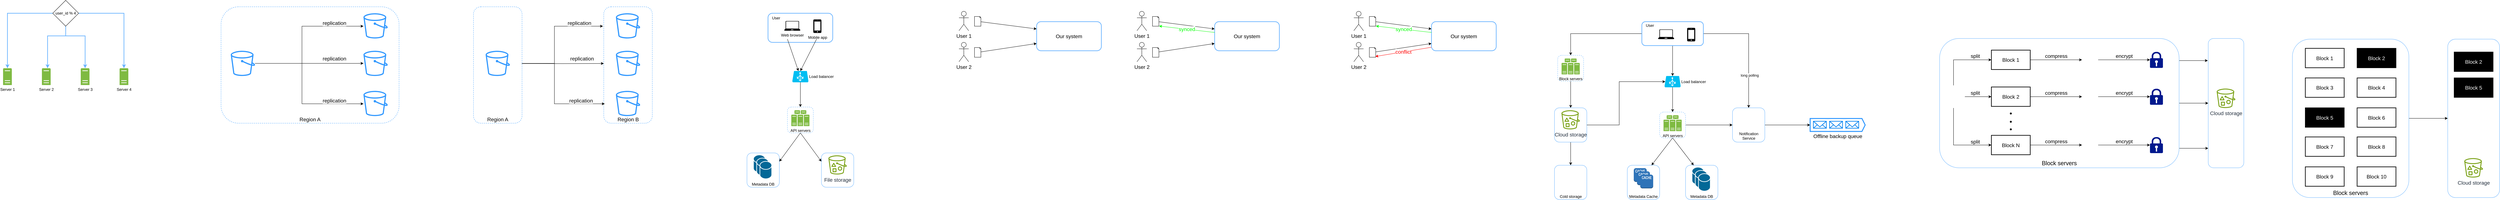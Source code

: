 <mxfile version="26.0.1">
  <diagram name="Page-1" id="DRFL2DdX7cvpsLH4rrUR">
    <mxGraphModel dx="1434" dy="802" grid="1" gridSize="10" guides="1" tooltips="1" connect="1" arrows="1" fold="1" page="1" pageScale="1" pageWidth="827" pageHeight="1169" math="0" shadow="0">
      <root>
        <mxCell id="0" />
        <mxCell id="1" parent="0" />
        <mxCell id="eZGhx1eUw6E4lvbcSfal-1" style="edgeStyle=orthogonalEdgeStyle;rounded=0;orthogonalLoop=1;jettySize=auto;html=1;" edge="1" parent="1" source="eZGhx1eUw6E4lvbcSfal-4" target="eZGhx1eUw6E4lvbcSfal-129">
          <mxGeometry relative="1" as="geometry" />
        </mxCell>
        <mxCell id="eZGhx1eUw6E4lvbcSfal-2" style="edgeStyle=orthogonalEdgeStyle;rounded=0;orthogonalLoop=1;jettySize=auto;html=1;exitX=1;exitY=0.171;exitDx=0;exitDy=0;entryX=-0.012;entryY=0.171;entryDx=0;entryDy=0;exitPerimeter=0;entryPerimeter=0;" edge="1" parent="1" source="eZGhx1eUw6E4lvbcSfal-4" target="eZGhx1eUw6E4lvbcSfal-129">
          <mxGeometry relative="1" as="geometry" />
        </mxCell>
        <mxCell id="eZGhx1eUw6E4lvbcSfal-3" style="edgeStyle=orthogonalEdgeStyle;rounded=0;orthogonalLoop=1;jettySize=auto;html=1;exitX=1.001;exitY=0.849;exitDx=0;exitDy=0;entryX=0;entryY=0.849;entryDx=0;entryDy=0;exitPerimeter=0;entryPerimeter=0;" edge="1" parent="1" source="eZGhx1eUw6E4lvbcSfal-4" target="eZGhx1eUw6E4lvbcSfal-129">
          <mxGeometry relative="1" as="geometry" />
        </mxCell>
        <mxCell id="eZGhx1eUw6E4lvbcSfal-4" value="Block servers" style="rounded=1;whiteSpace=wrap;html=1;strokeColor=#66B2FF;verticalAlign=bottom;fontSize=18;" vertex="1" parent="1">
          <mxGeometry x="6270" y="178" width="740" height="400" as="geometry" />
        </mxCell>
        <mxCell id="eZGhx1eUw6E4lvbcSfal-5" value="" style="rounded=1;whiteSpace=wrap;html=1;verticalAlign=bottom;strokeColor=#66B2FF;" vertex="1" parent="1">
          <mxGeometry x="5080" y="570" width="100" height="106" as="geometry" />
        </mxCell>
        <mxCell id="eZGhx1eUw6E4lvbcSfal-6" value="" style="rounded=1;whiteSpace=wrap;html=1;verticalAlign=bottom;strokeColor=#66B2FF;" vertex="1" parent="1">
          <mxGeometry x="2815" y="532" width="100" height="106" as="geometry" />
        </mxCell>
        <mxCell id="eZGhx1eUw6E4lvbcSfal-7" value="Metadata DB" style="rounded=1;whiteSpace=wrap;html=1;verticalAlign=bottom;strokeColor=#66B2FF;" vertex="1" parent="1">
          <mxGeometry x="2585" y="532" width="100" height="106" as="geometry" />
        </mxCell>
        <mxCell id="eZGhx1eUw6E4lvbcSfal-8" style="rounded=0;orthogonalLoop=1;jettySize=auto;html=1;exitX=0.5;exitY=1;exitDx=0;exitDy=0;entryX=1;entryY=0.25;entryDx=0;entryDy=0;" edge="1" parent="1" source="eZGhx1eUw6E4lvbcSfal-10" target="eZGhx1eUw6E4lvbcSfal-7">
          <mxGeometry relative="1" as="geometry">
            <mxPoint x="2755" y="470" as="sourcePoint" />
          </mxGeometry>
        </mxCell>
        <mxCell id="eZGhx1eUw6E4lvbcSfal-9" style="edgeStyle=none;shape=connector;rounded=0;orthogonalLoop=1;jettySize=auto;html=1;entryX=0;entryY=0.25;entryDx=0;entryDy=0;strokeColor=default;align=center;verticalAlign=middle;fontFamily=Helvetica;fontSize=11;fontColor=default;labelBackgroundColor=default;endArrow=classic;exitX=0.5;exitY=1;exitDx=0;exitDy=0;" edge="1" parent="1" source="eZGhx1eUw6E4lvbcSfal-10" target="eZGhx1eUw6E4lvbcSfal-6">
          <mxGeometry relative="1" as="geometry">
            <mxPoint x="2755" y="470" as="sourcePoint" />
          </mxGeometry>
        </mxCell>
        <mxCell id="eZGhx1eUw6E4lvbcSfal-10" value="" style="rounded=1;whiteSpace=wrap;html=1;dashed=1;strokeColor=#66B2FF;" vertex="1" parent="1">
          <mxGeometry x="2710" y="390" width="80" height="80" as="geometry" />
        </mxCell>
        <mxCell id="eZGhx1eUw6E4lvbcSfal-11" value="User" style="rounded=1;whiteSpace=wrap;html=1;strokeColor=#66B2FF;strokeWidth=2;labelPosition=center;verticalLabelPosition=middle;align=center;verticalAlign=middle;spacingBottom=60;spacingRight=150;" vertex="1" parent="1">
          <mxGeometry x="2650" y="100" width="200" height="90" as="geometry" />
        </mxCell>
        <mxCell id="eZGhx1eUw6E4lvbcSfal-12" value="" style="rounded=0;orthogonalLoop=1;jettySize=auto;html=1;exitX=0.3;exitY=0.889;exitDx=0;exitDy=0;exitPerimeter=0;" edge="1" parent="1" source="eZGhx1eUw6E4lvbcSfal-11" target="eZGhx1eUw6E4lvbcSfal-42">
          <mxGeometry relative="1" as="geometry">
            <mxPoint x="2700" y="60" as="sourcePoint" />
          </mxGeometry>
        </mxCell>
        <mxCell id="eZGhx1eUw6E4lvbcSfal-13" value="Region B" style="rounded=1;whiteSpace=wrap;html=1;dashed=1;fillColor=default;strokeColor=#3399FF;verticalAlign=bottom;fontSize=16;fontStyle=0" vertex="1" parent="1">
          <mxGeometry x="2142.5" y="80" width="150" height="360" as="geometry" />
        </mxCell>
        <mxCell id="eZGhx1eUw6E4lvbcSfal-14" value="Server 1" style="sketch=0;pointerEvents=1;shadow=0;dashed=0;html=1;strokeColor=none;labelPosition=center;verticalLabelPosition=bottom;verticalAlign=top;outlineConnect=0;align=center;shape=mxgraph.office.servers.server_generic;fillColor=#7FBA42;" vertex="1" parent="1">
          <mxGeometry x="286.5" y="270" width="27" height="52" as="geometry" />
        </mxCell>
        <mxCell id="eZGhx1eUw6E4lvbcSfal-15" style="edgeStyle=orthogonalEdgeStyle;rounded=0;orthogonalLoop=1;jettySize=auto;html=1;strokeColor=#66B2FF;strokeWidth=2;" edge="1" parent="1" source="eZGhx1eUw6E4lvbcSfal-19" target="eZGhx1eUw6E4lvbcSfal-14">
          <mxGeometry relative="1" as="geometry" />
        </mxCell>
        <mxCell id="eZGhx1eUw6E4lvbcSfal-16" style="edgeStyle=orthogonalEdgeStyle;rounded=0;orthogonalLoop=1;jettySize=auto;html=1;strokeColor=#66B2FF;strokeWidth=2;" edge="1" parent="1" source="eZGhx1eUw6E4lvbcSfal-19" target="eZGhx1eUw6E4lvbcSfal-20">
          <mxGeometry relative="1" as="geometry">
            <Array as="points">
              <mxPoint x="480" y="170" />
              <mxPoint x="424" y="170" />
            </Array>
          </mxGeometry>
        </mxCell>
        <mxCell id="eZGhx1eUw6E4lvbcSfal-17" style="edgeStyle=orthogonalEdgeStyle;rounded=0;orthogonalLoop=1;jettySize=auto;html=1;exitX=0.5;exitY=1;exitDx=0;exitDy=0;strokeColor=#66B2FF;strokeWidth=2;" edge="1" parent="1" source="eZGhx1eUw6E4lvbcSfal-19" target="eZGhx1eUw6E4lvbcSfal-21">
          <mxGeometry relative="1" as="geometry">
            <Array as="points">
              <mxPoint x="480" y="170" />
              <mxPoint x="540" y="170" />
            </Array>
          </mxGeometry>
        </mxCell>
        <mxCell id="eZGhx1eUw6E4lvbcSfal-18" style="edgeStyle=orthogonalEdgeStyle;rounded=0;orthogonalLoop=1;jettySize=auto;html=1;strokeColor=#66B2FF;strokeWidth=2;" edge="1" parent="1" source="eZGhx1eUw6E4lvbcSfal-19" target="eZGhx1eUw6E4lvbcSfal-22">
          <mxGeometry relative="1" as="geometry" />
        </mxCell>
        <mxCell id="eZGhx1eUw6E4lvbcSfal-19" value="user_id % 4" style="rhombus;whiteSpace=wrap;html=1;" vertex="1" parent="1">
          <mxGeometry x="440" y="60" width="80" height="80" as="geometry" />
        </mxCell>
        <mxCell id="eZGhx1eUw6E4lvbcSfal-20" value="Server 2" style="sketch=0;pointerEvents=1;shadow=0;dashed=0;html=1;strokeColor=none;labelPosition=center;verticalLabelPosition=bottom;verticalAlign=top;outlineConnect=0;align=center;shape=mxgraph.office.servers.server_generic;fillColor=#7FBA42;" vertex="1" parent="1">
          <mxGeometry x="406.5" y="270" width="27" height="52" as="geometry" />
        </mxCell>
        <mxCell id="eZGhx1eUw6E4lvbcSfal-21" value="Server 3" style="sketch=0;pointerEvents=1;shadow=0;dashed=0;html=1;strokeColor=none;labelPosition=center;verticalLabelPosition=bottom;verticalAlign=top;outlineConnect=0;align=center;shape=mxgraph.office.servers.server_generic;fillColor=#7FBA42;" vertex="1" parent="1">
          <mxGeometry x="526.5" y="270" width="27" height="52" as="geometry" />
        </mxCell>
        <mxCell id="eZGhx1eUw6E4lvbcSfal-22" value="Server 4" style="sketch=0;pointerEvents=1;shadow=0;dashed=0;html=1;strokeColor=none;labelPosition=center;verticalLabelPosition=bottom;verticalAlign=top;outlineConnect=0;align=center;shape=mxgraph.office.servers.server_generic;fillColor=#7FBA42;" vertex="1" parent="1">
          <mxGeometry x="646.5" y="270" width="27" height="52" as="geometry" />
        </mxCell>
        <mxCell id="eZGhx1eUw6E4lvbcSfal-23" value="Region A" style="rounded=1;whiteSpace=wrap;html=1;dashed=1;fillColor=default;strokeColor=#3399FF;verticalAlign=bottom;fontSize=16;fontStyle=0" vertex="1" parent="1">
          <mxGeometry x="960" y="80" width="550" height="360" as="geometry" />
        </mxCell>
        <mxCell id="eZGhx1eUw6E4lvbcSfal-24" value="replication" style="edgeStyle=orthogonalEdgeStyle;rounded=0;orthogonalLoop=1;jettySize=auto;html=1;fontSize=16;verticalAlign=middle;" edge="1" parent="1" source="eZGhx1eUw6E4lvbcSfal-27" target="eZGhx1eUw6E4lvbcSfal-28">
          <mxGeometry x="0.463" y="15" relative="1" as="geometry">
            <mxPoint as="offset" />
          </mxGeometry>
        </mxCell>
        <mxCell id="eZGhx1eUw6E4lvbcSfal-25" value="replication" style="edgeStyle=orthogonalEdgeStyle;rounded=0;orthogonalLoop=1;jettySize=auto;html=1;verticalAlign=middle;fontSize=16;" edge="1" parent="1" source="eZGhx1eUw6E4lvbcSfal-27" target="eZGhx1eUw6E4lvbcSfal-29">
          <mxGeometry x="0.6" y="10" relative="1" as="geometry">
            <Array as="points">
              <mxPoint x="1210" y="255" />
              <mxPoint x="1210" y="140" />
            </Array>
            <mxPoint as="offset" />
          </mxGeometry>
        </mxCell>
        <mxCell id="eZGhx1eUw6E4lvbcSfal-26" value="replication" style="edgeStyle=orthogonalEdgeStyle;rounded=0;orthogonalLoop=1;jettySize=auto;html=1;verticalAlign=middle;fontSize=16;" edge="1" parent="1" source="eZGhx1eUw6E4lvbcSfal-27" target="eZGhx1eUw6E4lvbcSfal-30">
          <mxGeometry x="0.609" y="10" relative="1" as="geometry">
            <Array as="points">
              <mxPoint x="1210" y="255" />
              <mxPoint x="1210" y="380" />
            </Array>
            <mxPoint as="offset" />
          </mxGeometry>
        </mxCell>
        <mxCell id="eZGhx1eUw6E4lvbcSfal-27" value="" style="sketch=0;outlineConnect=0;fontColor=#232F3E;gradientColor=none;fillColor=#3399FF;strokeColor=none;dashed=0;verticalLabelPosition=bottom;verticalAlign=top;align=center;html=1;fontSize=12;fontStyle=0;aspect=fixed;pointerEvents=1;shape=mxgraph.aws4.bucket;" vertex="1" parent="1">
          <mxGeometry x="990" y="216" width="75" height="78" as="geometry" />
        </mxCell>
        <mxCell id="eZGhx1eUw6E4lvbcSfal-28" value="" style="sketch=0;outlineConnect=0;fontColor=#232F3E;gradientColor=none;fillColor=#3399FF;strokeColor=none;dashed=0;verticalLabelPosition=bottom;verticalAlign=top;align=center;html=1;fontSize=12;fontStyle=0;aspect=fixed;pointerEvents=1;shape=mxgraph.aws4.bucket;" vertex="1" parent="1">
          <mxGeometry x="1400" y="216" width="75" height="78" as="geometry" />
        </mxCell>
        <mxCell id="eZGhx1eUw6E4lvbcSfal-29" value="" style="sketch=0;outlineConnect=0;fontColor=#232F3E;gradientColor=none;fillColor=#3399FF;strokeColor=none;dashed=0;verticalLabelPosition=bottom;verticalAlign=top;align=center;html=1;fontSize=12;fontStyle=0;aspect=fixed;pointerEvents=1;shape=mxgraph.aws4.bucket;" vertex="1" parent="1">
          <mxGeometry x="1400" y="100" width="75" height="78" as="geometry" />
        </mxCell>
        <mxCell id="eZGhx1eUw6E4lvbcSfal-30" value="" style="sketch=0;outlineConnect=0;fontColor=#232F3E;gradientColor=none;fillColor=#3399FF;strokeColor=none;dashed=0;verticalLabelPosition=bottom;verticalAlign=top;align=center;html=1;fontSize=12;fontStyle=0;aspect=fixed;pointerEvents=1;shape=mxgraph.aws4.bucket;" vertex="1" parent="1">
          <mxGeometry x="1400" y="340" width="75" height="78" as="geometry" />
        </mxCell>
        <mxCell id="eZGhx1eUw6E4lvbcSfal-31" value="Region A" style="rounded=1;whiteSpace=wrap;html=1;dashed=1;fillColor=default;strokeColor=#3399FF;verticalAlign=bottom;fontSize=16;fontStyle=0" vertex="1" parent="1">
          <mxGeometry x="1740" y="80" width="150" height="360" as="geometry" />
        </mxCell>
        <mxCell id="eZGhx1eUw6E4lvbcSfal-32" value="replication" style="edgeStyle=orthogonalEdgeStyle;rounded=0;orthogonalLoop=1;jettySize=auto;html=1;fontSize=16;verticalAlign=middle;exitX=0.993;exitY=0.488;exitDx=0;exitDy=0;exitPerimeter=0;entryX=0.001;entryY=0.487;entryDx=0;entryDy=0;entryPerimeter=0;" edge="1" parent="1" source="eZGhx1eUw6E4lvbcSfal-31" target="eZGhx1eUw6E4lvbcSfal-13">
          <mxGeometry x="0.463" y="15" relative="1" as="geometry">
            <mxPoint as="offset" />
          </mxGeometry>
        </mxCell>
        <mxCell id="eZGhx1eUw6E4lvbcSfal-33" value="replication" style="edgeStyle=orthogonalEdgeStyle;rounded=0;orthogonalLoop=1;jettySize=auto;html=1;verticalAlign=middle;fontSize=16;" edge="1" parent="1" source="eZGhx1eUw6E4lvbcSfal-31">
          <mxGeometry x="0.6" y="10" relative="1" as="geometry">
            <Array as="points">
              <mxPoint x="1990" y="255" />
              <mxPoint x="1990" y="140" />
            </Array>
            <mxPoint as="offset" />
            <mxPoint x="2140" y="140" as="targetPoint" />
          </mxGeometry>
        </mxCell>
        <mxCell id="eZGhx1eUw6E4lvbcSfal-34" value="replication" style="edgeStyle=orthogonalEdgeStyle;rounded=0;orthogonalLoop=1;jettySize=auto;html=1;verticalAlign=middle;fontSize=16;entryX=0.02;entryY=0.836;entryDx=0;entryDy=0;entryPerimeter=0;" edge="1" parent="1" target="eZGhx1eUw6E4lvbcSfal-13">
          <mxGeometry x="0.609" y="10" relative="1" as="geometry">
            <Array as="points">
              <mxPoint x="1990" y="255" />
              <mxPoint x="1990" y="380" />
              <mxPoint x="2145" y="380" />
            </Array>
            <mxPoint as="offset" />
            <mxPoint x="1890" y="255" as="sourcePoint" />
            <mxPoint x="2140" y="380" as="targetPoint" />
          </mxGeometry>
        </mxCell>
        <mxCell id="eZGhx1eUw6E4lvbcSfal-35" value="" style="sketch=0;outlineConnect=0;fontColor=#232F3E;gradientColor=none;fillColor=#3399FF;strokeColor=none;dashed=0;verticalLabelPosition=bottom;verticalAlign=top;align=center;html=1;fontSize=12;fontStyle=0;aspect=fixed;pointerEvents=1;shape=mxgraph.aws4.bucket;" vertex="1" parent="1">
          <mxGeometry x="1777.5" y="216" width="75" height="78" as="geometry" />
        </mxCell>
        <mxCell id="eZGhx1eUw6E4lvbcSfal-36" value="" style="sketch=0;outlineConnect=0;fontColor=#232F3E;gradientColor=none;fillColor=#3399FF;strokeColor=none;dashed=0;verticalLabelPosition=bottom;verticalAlign=top;align=center;html=1;fontSize=12;fontStyle=0;aspect=fixed;pointerEvents=1;shape=mxgraph.aws4.bucket;" vertex="1" parent="1">
          <mxGeometry x="2180" y="216" width="75" height="78" as="geometry" />
        </mxCell>
        <mxCell id="eZGhx1eUw6E4lvbcSfal-37" value="" style="sketch=0;outlineConnect=0;fontColor=#232F3E;gradientColor=none;fillColor=#3399FF;strokeColor=none;dashed=0;verticalLabelPosition=bottom;verticalAlign=top;align=center;html=1;fontSize=12;fontStyle=0;aspect=fixed;pointerEvents=1;shape=mxgraph.aws4.bucket;" vertex="1" parent="1">
          <mxGeometry x="2180" y="100" width="75" height="78" as="geometry" />
        </mxCell>
        <mxCell id="eZGhx1eUw6E4lvbcSfal-38" value="" style="sketch=0;outlineConnect=0;fontColor=#232F3E;gradientColor=none;fillColor=#3399FF;strokeColor=none;dashed=0;verticalLabelPosition=bottom;verticalAlign=top;align=center;html=1;fontSize=12;fontStyle=0;aspect=fixed;pointerEvents=1;shape=mxgraph.aws4.bucket;" vertex="1" parent="1">
          <mxGeometry x="2180" y="340" width="75" height="78" as="geometry" />
        </mxCell>
        <mxCell id="eZGhx1eUw6E4lvbcSfal-39" value="Web browser" style="sketch=0;aspect=fixed;pointerEvents=1;shadow=0;dashed=0;html=1;strokeColor=none;labelPosition=center;verticalLabelPosition=bottom;verticalAlign=top;align=center;fillColor=#000000;shape=mxgraph.azure.laptop" vertex="1" parent="1">
          <mxGeometry x="2700" y="124" width="50" height="30" as="geometry" />
        </mxCell>
        <mxCell id="eZGhx1eUw6E4lvbcSfal-40" value="Mobile app" style="sketch=0;pointerEvents=1;shadow=0;dashed=0;html=1;strokeColor=none;fillColor=#000000;labelPosition=center;verticalLabelPosition=bottom;verticalAlign=top;outlineConnect=0;align=center;shape=mxgraph.office.devices.cell_phone_iphone_standalone;" vertex="1" parent="1">
          <mxGeometry x="2790" y="119" width="25" height="42" as="geometry" />
        </mxCell>
        <mxCell id="eZGhx1eUw6E4lvbcSfal-41" value="" style="edgeStyle=orthogonalEdgeStyle;rounded=0;orthogonalLoop=1;jettySize=auto;html=1;" edge="1" parent="1" source="eZGhx1eUw6E4lvbcSfal-42">
          <mxGeometry relative="1" as="geometry">
            <mxPoint x="2750" y="390" as="targetPoint" />
          </mxGeometry>
        </mxCell>
        <mxCell id="eZGhx1eUw6E4lvbcSfal-42" value="Load balancer" style="verticalLabelPosition=middle;html=1;verticalAlign=middle;align=left;strokeColor=none;fillColor=#00BEF2;shape=mxgraph.azure.azure_load_balancer;labelPosition=right;" vertex="1" parent="1">
          <mxGeometry x="2725" y="278.5" width="50" height="35" as="geometry" />
        </mxCell>
        <mxCell id="eZGhx1eUw6E4lvbcSfal-43" style="rounded=0;orthogonalLoop=1;jettySize=auto;html=1;entryX=0.5;entryY=0;entryDx=0;entryDy=0;entryPerimeter=0;exitX=0.75;exitY=0.889;exitDx=0;exitDy=0;exitPerimeter=0;" edge="1" parent="1" source="eZGhx1eUw6E4lvbcSfal-11" target="eZGhx1eUw6E4lvbcSfal-42">
          <mxGeometry relative="1" as="geometry" />
        </mxCell>
        <mxCell id="eZGhx1eUw6E4lvbcSfal-44" value="API servers" style="sketch=0;pointerEvents=1;shadow=0;dashed=0;html=1;strokeColor=none;fillColor=#505050;labelPosition=center;verticalLabelPosition=bottom;verticalAlign=top;outlineConnect=0;align=center;shape=mxgraph.office.servers.server_farm;fillColor=#7FBA42;" vertex="1" parent="1">
          <mxGeometry x="2722" y="400" width="56" height="49" as="geometry" />
        </mxCell>
        <mxCell id="eZGhx1eUw6E4lvbcSfal-45" value="" style="shape=mxgraph.cisco.storage.relational_database;html=1;pointerEvents=1;dashed=0;fillColor=#036897;strokeColor=#ffffff;strokeWidth=2;verticalLabelPosition=bottom;verticalAlign=top;align=center;outlineConnect=0;" vertex="1" parent="1">
          <mxGeometry x="2605.0" y="538" width="36.5" height="54" as="geometry" />
        </mxCell>
        <mxCell id="eZGhx1eUw6E4lvbcSfal-46" value="" style="shape=mxgraph.cisco.storage.relational_database;html=1;pointerEvents=1;dashed=0;fillColor=#036897;strokeColor=#ffffff;strokeWidth=2;verticalLabelPosition=bottom;verticalAlign=top;align=center;outlineConnect=0;" vertex="1" parent="1">
          <mxGeometry x="2615.0" y="548" width="36.5" height="54" as="geometry" />
        </mxCell>
        <mxCell id="eZGhx1eUw6E4lvbcSfal-47" value="" style="shape=mxgraph.cisco.storage.relational_database;html=1;pointerEvents=1;dashed=0;fillColor=#036897;strokeColor=#ffffff;strokeWidth=2;verticalLabelPosition=bottom;verticalAlign=top;align=center;outlineConnect=0;" vertex="1" parent="1">
          <mxGeometry x="2625.0" y="558" width="36.5" height="54" as="geometry" />
        </mxCell>
        <mxCell id="eZGhx1eUw6E4lvbcSfal-48" value="File storage" style="sketch=0;outlineConnect=0;fontColor=#232F3E;gradientColor=none;fillColor=#7AA116;strokeColor=none;dashed=0;verticalLabelPosition=bottom;verticalAlign=top;align=center;html=1;fontSize=16;fontStyle=0;aspect=fixed;pointerEvents=1;shape=mxgraph.aws4.bucket_with_objects;" vertex="1" parent="1">
          <mxGeometry x="2836.64" y="539.5" width="56.73" height="59" as="geometry" />
        </mxCell>
        <mxCell id="eZGhx1eUw6E4lvbcSfal-49" value="User 1" style="shape=umlActor;verticalLabelPosition=bottom;verticalAlign=top;html=1;outlineConnect=0;fontFamily=Helvetica;fontSize=16;fontColor=default;labelBackgroundColor=default;" vertex="1" parent="1">
          <mxGeometry x="3240" y="94" width="30" height="60" as="geometry" />
        </mxCell>
        <mxCell id="eZGhx1eUw6E4lvbcSfal-50" style="edgeStyle=none;shape=connector;rounded=0;orthogonalLoop=1;jettySize=auto;html=1;entryX=0;entryY=0.25;entryDx=0;entryDy=0;strokeColor=default;align=center;verticalAlign=middle;fontFamily=Helvetica;fontSize=11;fontColor=default;labelBackgroundColor=default;endArrow=classic;" edge="1" parent="1" source="eZGhx1eUw6E4lvbcSfal-51" target="eZGhx1eUw6E4lvbcSfal-55">
          <mxGeometry relative="1" as="geometry" />
        </mxCell>
        <mxCell id="eZGhx1eUw6E4lvbcSfal-51" value="" style="whiteSpace=wrap;html=1;shape=mxgraph.basic.document;fontFamily=Helvetica;fontSize=11;fontColor=default;labelBackgroundColor=default;" vertex="1" parent="1">
          <mxGeometry x="3288" y="110" width="20" height="30" as="geometry" />
        </mxCell>
        <mxCell id="eZGhx1eUw6E4lvbcSfal-52" value="User 2" style="shape=umlActor;verticalLabelPosition=bottom;verticalAlign=top;html=1;outlineConnect=0;fontFamily=Helvetica;fontSize=16;fontColor=default;labelBackgroundColor=default;" vertex="1" parent="1">
          <mxGeometry x="3240" y="190" width="30" height="60" as="geometry" />
        </mxCell>
        <mxCell id="eZGhx1eUw6E4lvbcSfal-53" style="edgeStyle=none;shape=connector;rounded=0;orthogonalLoop=1;jettySize=auto;html=1;entryX=0;entryY=0.75;entryDx=0;entryDy=0;strokeColor=default;align=center;verticalAlign=middle;fontFamily=Helvetica;fontSize=11;fontColor=default;labelBackgroundColor=default;endArrow=classic;" edge="1" parent="1" source="eZGhx1eUw6E4lvbcSfal-54" target="eZGhx1eUw6E4lvbcSfal-55">
          <mxGeometry relative="1" as="geometry" />
        </mxCell>
        <mxCell id="eZGhx1eUw6E4lvbcSfal-54" value="" style="whiteSpace=wrap;html=1;shape=mxgraph.basic.document;fontFamily=Helvetica;fontSize=11;fontColor=default;labelBackgroundColor=default;" vertex="1" parent="1">
          <mxGeometry x="3288" y="206" width="20" height="30" as="geometry" />
        </mxCell>
        <mxCell id="eZGhx1eUw6E4lvbcSfal-55" value="Our system" style="rounded=1;whiteSpace=wrap;html=1;strokeColor=#66B2FF;strokeWidth=2;labelPosition=center;verticalLabelPosition=middle;align=center;verticalAlign=middle;spacingBottom=0;spacingRight=0;fontSize=16;" vertex="1" parent="1">
          <mxGeometry x="3480" y="126" width="200" height="90" as="geometry" />
        </mxCell>
        <mxCell id="eZGhx1eUw6E4lvbcSfal-56" value="User 1" style="shape=umlActor;verticalLabelPosition=bottom;verticalAlign=top;html=1;outlineConnect=0;fontFamily=Helvetica;fontSize=16;fontColor=default;labelBackgroundColor=default;" vertex="1" parent="1">
          <mxGeometry x="3790" y="94" width="30" height="60" as="geometry" />
        </mxCell>
        <mxCell id="eZGhx1eUw6E4lvbcSfal-57" style="edgeStyle=none;shape=connector;rounded=0;orthogonalLoop=1;jettySize=auto;html=1;entryX=0;entryY=0.25;entryDx=0;entryDy=0;strokeColor=default;align=center;verticalAlign=middle;fontFamily=Helvetica;fontSize=11;fontColor=default;labelBackgroundColor=default;endArrow=classic;" edge="1" parent="1" source="eZGhx1eUw6E4lvbcSfal-58" target="eZGhx1eUw6E4lvbcSfal-62">
          <mxGeometry relative="1" as="geometry" />
        </mxCell>
        <mxCell id="eZGhx1eUw6E4lvbcSfal-58" value="" style="whiteSpace=wrap;html=1;shape=mxgraph.basic.document;fontFamily=Helvetica;fontSize=11;fontColor=default;labelBackgroundColor=default;" vertex="1" parent="1">
          <mxGeometry x="3838" y="110" width="20" height="30" as="geometry" />
        </mxCell>
        <mxCell id="eZGhx1eUw6E4lvbcSfal-59" value="User 2" style="shape=umlActor;verticalLabelPosition=bottom;verticalAlign=top;html=1;outlineConnect=0;fontFamily=Helvetica;fontSize=16;fontColor=default;labelBackgroundColor=default;" vertex="1" parent="1">
          <mxGeometry x="3790" y="190" width="30" height="60" as="geometry" />
        </mxCell>
        <mxCell id="eZGhx1eUw6E4lvbcSfal-60" style="edgeStyle=none;shape=connector;rounded=0;orthogonalLoop=1;jettySize=auto;html=1;entryX=0;entryY=0.75;entryDx=0;entryDy=0;strokeColor=default;align=center;verticalAlign=middle;fontFamily=Helvetica;fontSize=11;fontColor=default;labelBackgroundColor=default;endArrow=classic;" edge="1" parent="1" source="eZGhx1eUw6E4lvbcSfal-61" target="eZGhx1eUw6E4lvbcSfal-62">
          <mxGeometry relative="1" as="geometry" />
        </mxCell>
        <mxCell id="eZGhx1eUw6E4lvbcSfal-61" value="" style="whiteSpace=wrap;html=1;shape=mxgraph.basic.document;fontFamily=Helvetica;fontSize=11;fontColor=default;labelBackgroundColor=default;" vertex="1" parent="1">
          <mxGeometry x="3838" y="206" width="20" height="30" as="geometry" />
        </mxCell>
        <mxCell id="eZGhx1eUw6E4lvbcSfal-62" value="Our system" style="rounded=1;whiteSpace=wrap;html=1;strokeColor=#66B2FF;strokeWidth=2;labelPosition=center;verticalLabelPosition=middle;align=center;verticalAlign=middle;spacingBottom=0;spacingRight=0;fontSize=16;" vertex="1" parent="1">
          <mxGeometry x="4030" y="126" width="200" height="90" as="geometry" />
        </mxCell>
        <mxCell id="eZGhx1eUw6E4lvbcSfal-63" value="synced" style="edgeStyle=none;shape=connector;rounded=0;orthogonalLoop=1;jettySize=auto;html=1;entryX=1.017;entryY=0.983;entryDx=0;entryDy=0;entryPerimeter=0;strokeColor=#00FF00;align=center;verticalAlign=middle;fontFamily=Helvetica;fontSize=16;fontColor=#00FF00;labelBackgroundColor=default;endArrow=classic;strokeWidth=1;" edge="1" parent="1" source="eZGhx1eUw6E4lvbcSfal-62" target="eZGhx1eUw6E4lvbcSfal-58">
          <mxGeometry relative="1" as="geometry" />
        </mxCell>
        <mxCell id="eZGhx1eUw6E4lvbcSfal-64" value="User 1" style="shape=umlActor;verticalLabelPosition=bottom;verticalAlign=top;html=1;outlineConnect=0;fontFamily=Helvetica;fontSize=16;fontColor=default;labelBackgroundColor=default;" vertex="1" parent="1">
          <mxGeometry x="4460" y="94" width="30" height="60" as="geometry" />
        </mxCell>
        <mxCell id="eZGhx1eUw6E4lvbcSfal-65" style="edgeStyle=none;shape=connector;rounded=0;orthogonalLoop=1;jettySize=auto;html=1;entryX=0;entryY=0.25;entryDx=0;entryDy=0;strokeColor=default;align=center;verticalAlign=middle;fontFamily=Helvetica;fontSize=11;fontColor=default;labelBackgroundColor=default;endArrow=classic;" edge="1" parent="1" source="eZGhx1eUw6E4lvbcSfal-66" target="eZGhx1eUw6E4lvbcSfal-70">
          <mxGeometry relative="1" as="geometry" />
        </mxCell>
        <mxCell id="eZGhx1eUw6E4lvbcSfal-66" value="" style="whiteSpace=wrap;html=1;shape=mxgraph.basic.document;fontFamily=Helvetica;fontSize=11;fontColor=default;labelBackgroundColor=default;" vertex="1" parent="1">
          <mxGeometry x="4508" y="110" width="20" height="30" as="geometry" />
        </mxCell>
        <mxCell id="eZGhx1eUw6E4lvbcSfal-67" value="User 2" style="shape=umlActor;verticalLabelPosition=bottom;verticalAlign=top;html=1;outlineConnect=0;fontFamily=Helvetica;fontSize=16;fontColor=default;labelBackgroundColor=default;" vertex="1" parent="1">
          <mxGeometry x="4460" y="190" width="30" height="60" as="geometry" />
        </mxCell>
        <mxCell id="eZGhx1eUw6E4lvbcSfal-68" style="edgeStyle=none;shape=connector;rounded=0;orthogonalLoop=1;jettySize=auto;html=1;entryX=0;entryY=0.75;entryDx=0;entryDy=0;strokeColor=default;align=center;verticalAlign=middle;fontFamily=Helvetica;fontSize=11;fontColor=default;labelBackgroundColor=default;endArrow=classic;" edge="1" parent="1" source="eZGhx1eUw6E4lvbcSfal-69" target="eZGhx1eUw6E4lvbcSfal-70">
          <mxGeometry relative="1" as="geometry" />
        </mxCell>
        <mxCell id="eZGhx1eUw6E4lvbcSfal-69" value="" style="whiteSpace=wrap;html=1;shape=mxgraph.basic.document;fontFamily=Helvetica;fontSize=11;fontColor=default;labelBackgroundColor=default;" vertex="1" parent="1">
          <mxGeometry x="4508" y="206" width="20" height="30" as="geometry" />
        </mxCell>
        <mxCell id="eZGhx1eUw6E4lvbcSfal-70" value="Our system" style="rounded=1;whiteSpace=wrap;html=1;strokeColor=#66B2FF;strokeWidth=2;labelPosition=center;verticalLabelPosition=middle;align=center;verticalAlign=middle;spacingBottom=0;spacingRight=0;fontSize=16;" vertex="1" parent="1">
          <mxGeometry x="4700" y="126" width="200" height="90" as="geometry" />
        </mxCell>
        <mxCell id="eZGhx1eUw6E4lvbcSfal-71" value="synced" style="edgeStyle=none;shape=connector;rounded=0;orthogonalLoop=1;jettySize=auto;html=1;entryX=1.017;entryY=0.983;entryDx=0;entryDy=0;entryPerimeter=0;strokeColor=#00FF00;align=center;verticalAlign=middle;fontFamily=Helvetica;fontSize=16;fontColor=#00FF00;labelBackgroundColor=default;endArrow=classic;strokeWidth=1;" edge="1" parent="1" source="eZGhx1eUw6E4lvbcSfal-70" target="eZGhx1eUw6E4lvbcSfal-66">
          <mxGeometry relative="1" as="geometry" />
        </mxCell>
        <mxCell id="eZGhx1eUw6E4lvbcSfal-72" value="conflict" style="edgeStyle=none;shape=connector;rounded=0;orthogonalLoop=1;jettySize=auto;html=1;entryX=0.933;entryY=0.922;entryDx=0;entryDy=0;entryPerimeter=0;strokeColor=#FF0000;align=center;verticalAlign=middle;fontFamily=Helvetica;fontSize=16;fontColor=#FF0000;labelBackgroundColor=default;endArrow=classic;exitX=-0.004;exitY=0.881;exitDx=0;exitDy=0;exitPerimeter=0;" edge="1" parent="1" source="eZGhx1eUw6E4lvbcSfal-70" target="eZGhx1eUw6E4lvbcSfal-69">
          <mxGeometry relative="1" as="geometry" />
        </mxCell>
        <mxCell id="eZGhx1eUw6E4lvbcSfal-73" value="" style="edgeStyle=none;shape=connector;rounded=0;orthogonalLoop=1;jettySize=auto;html=1;strokeColor=default;align=center;verticalAlign=middle;fontFamily=Helvetica;fontSize=11;fontColor=default;labelBackgroundColor=default;endArrow=classic;" edge="1" parent="1" source="eZGhx1eUw6E4lvbcSfal-77" target="eZGhx1eUw6E4lvbcSfal-88">
          <mxGeometry relative="1" as="geometry" />
        </mxCell>
        <mxCell id="eZGhx1eUw6E4lvbcSfal-74" style="edgeStyle=orthogonalEdgeStyle;rounded=0;orthogonalLoop=1;jettySize=auto;html=1;entryX=0.5;entryY=0;entryDx=0;entryDy=0;" edge="1" parent="1" source="eZGhx1eUw6E4lvbcSfal-77" target="eZGhx1eUw6E4lvbcSfal-99">
          <mxGeometry relative="1" as="geometry" />
        </mxCell>
        <mxCell id="eZGhx1eUw6E4lvbcSfal-75" style="edgeStyle=orthogonalEdgeStyle;rounded=0;orthogonalLoop=1;jettySize=auto;html=1;entryX=0.5;entryY=0;entryDx=0;entryDy=0;fontSize=16;labelPosition=right;verticalLabelPosition=middle;align=left;verticalAlign=middle;" edge="1" parent="1" source="eZGhx1eUw6E4lvbcSfal-77" target="eZGhx1eUw6E4lvbcSfal-104">
          <mxGeometry relative="1" as="geometry" />
        </mxCell>
        <mxCell id="eZGhx1eUw6E4lvbcSfal-76" value="long polling" style="edgeLabel;html=1;align=center;verticalAlign=middle;resizable=0;points=[];" vertex="1" connectable="0" parent="eZGhx1eUw6E4lvbcSfal-75">
          <mxGeometry x="0.456" y="3" relative="1" as="geometry">
            <mxPoint as="offset" />
          </mxGeometry>
        </mxCell>
        <mxCell id="eZGhx1eUw6E4lvbcSfal-77" value="User" style="rounded=1;whiteSpace=wrap;html=1;strokeColor=#66B2FF;strokeWidth=2;labelPosition=center;verticalLabelPosition=middle;align=center;verticalAlign=middle;spacingBottom=50;spacingRight=140;" vertex="1" parent="1">
          <mxGeometry x="5350" y="126" width="190" height="74" as="geometry" />
        </mxCell>
        <mxCell id="eZGhx1eUw6E4lvbcSfal-78" value="" style="sketch=0;aspect=fixed;pointerEvents=1;shadow=0;dashed=0;html=1;strokeColor=none;labelPosition=center;verticalLabelPosition=bottom;verticalAlign=top;align=center;fillColor=#000000;shape=mxgraph.azure.laptop" vertex="1" parent="1">
          <mxGeometry x="5400" y="150" width="50" height="30" as="geometry" />
        </mxCell>
        <mxCell id="eZGhx1eUw6E4lvbcSfal-79" value="" style="sketch=0;pointerEvents=1;shadow=0;dashed=0;html=1;strokeColor=none;fillColor=#000000;labelPosition=center;verticalLabelPosition=bottom;verticalAlign=top;outlineConnect=0;align=center;shape=mxgraph.office.devices.cell_phone_iphone_standalone;" vertex="1" parent="1">
          <mxGeometry x="5490" y="145" width="25" height="42" as="geometry" />
        </mxCell>
        <mxCell id="eZGhx1eUw6E4lvbcSfal-80" style="edgeStyle=orthogonalEdgeStyle;rounded=0;orthogonalLoop=1;jettySize=auto;html=1;entryX=0.5;entryY=0;entryDx=0;entryDy=0;" edge="1" parent="1" source="eZGhx1eUw6E4lvbcSfal-81" target="eZGhx1eUw6E4lvbcSfal-5">
          <mxGeometry relative="1" as="geometry" />
        </mxCell>
        <mxCell id="eZGhx1eUw6E4lvbcSfal-81" value="" style="rounded=1;whiteSpace=wrap;html=1;verticalAlign=bottom;strokeColor=#66B2FF;" vertex="1" parent="1">
          <mxGeometry x="5080" y="392.5" width="100" height="106" as="geometry" />
        </mxCell>
        <mxCell id="eZGhx1eUw6E4lvbcSfal-82" value="Metadata DB" style="rounded=1;whiteSpace=wrap;html=1;verticalAlign=bottom;strokeColor=#66B2FF;" vertex="1" parent="1">
          <mxGeometry x="5485" y="570" width="100" height="106" as="geometry" />
        </mxCell>
        <mxCell id="eZGhx1eUw6E4lvbcSfal-83" style="rounded=0;orthogonalLoop=1;jettySize=auto;html=1;exitX=0.5;exitY=1;exitDx=0;exitDy=0;entryX=0.75;entryY=0;entryDx=0;entryDy=0;" edge="1" parent="1" source="eZGhx1eUw6E4lvbcSfal-86" target="eZGhx1eUw6E4lvbcSfal-94">
          <mxGeometry relative="1" as="geometry">
            <mxPoint x="5450" y="485.5" as="sourcePoint" />
            <mxPoint x="5420" y="574" as="targetPoint" />
          </mxGeometry>
        </mxCell>
        <mxCell id="eZGhx1eUw6E4lvbcSfal-84" style="edgeStyle=none;shape=connector;rounded=0;orthogonalLoop=1;jettySize=auto;html=1;strokeColor=default;align=center;verticalAlign=middle;fontFamily=Helvetica;fontSize=11;fontColor=default;labelBackgroundColor=default;endArrow=classic;exitX=0.5;exitY=1;exitDx=0;exitDy=0;entryX=0.25;entryY=0;entryDx=0;entryDy=0;" edge="1" parent="1" source="eZGhx1eUw6E4lvbcSfal-86" target="eZGhx1eUw6E4lvbcSfal-82">
          <mxGeometry relative="1" as="geometry">
            <mxPoint x="5450" y="485.5" as="sourcePoint" />
            <mxPoint x="5480" y="560" as="targetPoint" />
          </mxGeometry>
        </mxCell>
        <mxCell id="eZGhx1eUw6E4lvbcSfal-85" style="edgeStyle=orthogonalEdgeStyle;rounded=0;orthogonalLoop=1;jettySize=auto;html=1;entryX=0;entryY=0.5;entryDx=0;entryDy=0;" edge="1" parent="1" source="eZGhx1eUw6E4lvbcSfal-86" target="eZGhx1eUw6E4lvbcSfal-104">
          <mxGeometry relative="1" as="geometry" />
        </mxCell>
        <mxCell id="eZGhx1eUw6E4lvbcSfal-86" value="" style="rounded=1;whiteSpace=wrap;html=1;dashed=1;strokeColor=#66B2FF;" vertex="1" parent="1">
          <mxGeometry x="5405" y="405.5" width="80" height="80" as="geometry" />
        </mxCell>
        <mxCell id="eZGhx1eUw6E4lvbcSfal-87" value="" style="edgeStyle=orthogonalEdgeStyle;rounded=0;orthogonalLoop=1;jettySize=auto;html=1;" edge="1" parent="1" source="eZGhx1eUw6E4lvbcSfal-88">
          <mxGeometry relative="1" as="geometry">
            <mxPoint x="5445" y="405.5" as="targetPoint" />
          </mxGeometry>
        </mxCell>
        <mxCell id="eZGhx1eUw6E4lvbcSfal-88" value="Load balancer" style="verticalLabelPosition=middle;html=1;verticalAlign=middle;align=left;strokeColor=none;fillColor=#00BEF2;shape=mxgraph.azure.azure_load_balancer;labelPosition=right;" vertex="1" parent="1">
          <mxGeometry x="5420" y="294" width="50" height="35" as="geometry" />
        </mxCell>
        <mxCell id="eZGhx1eUw6E4lvbcSfal-89" value="API servers" style="sketch=0;pointerEvents=1;shadow=0;dashed=0;html=1;strokeColor=none;fillColor=#505050;labelPosition=center;verticalLabelPosition=bottom;verticalAlign=top;outlineConnect=0;align=center;shape=mxgraph.office.servers.server_farm;fillColor=#7FBA42;" vertex="1" parent="1">
          <mxGeometry x="5417" y="415.5" width="56" height="49" as="geometry" />
        </mxCell>
        <mxCell id="eZGhx1eUw6E4lvbcSfal-90" value="" style="shape=mxgraph.cisco.storage.relational_database;html=1;pointerEvents=1;dashed=0;fillColor=#036897;strokeColor=#ffffff;strokeWidth=2;verticalLabelPosition=bottom;verticalAlign=top;align=center;outlineConnect=0;" vertex="1" parent="1">
          <mxGeometry x="5505.0" y="576" width="36.5" height="54" as="geometry" />
        </mxCell>
        <mxCell id="eZGhx1eUw6E4lvbcSfal-91" value="" style="shape=mxgraph.cisco.storage.relational_database;html=1;pointerEvents=1;dashed=0;fillColor=#036897;strokeColor=#ffffff;strokeWidth=2;verticalLabelPosition=bottom;verticalAlign=top;align=center;outlineConnect=0;" vertex="1" parent="1">
          <mxGeometry x="5515.0" y="586" width="36.5" height="54" as="geometry" />
        </mxCell>
        <mxCell id="eZGhx1eUw6E4lvbcSfal-92" value="" style="shape=mxgraph.cisco.storage.relational_database;html=1;pointerEvents=1;dashed=0;fillColor=#036897;strokeColor=#ffffff;strokeWidth=2;verticalLabelPosition=bottom;verticalAlign=top;align=center;outlineConnect=0;" vertex="1" parent="1">
          <mxGeometry x="5525.0" y="596" width="36.5" height="54" as="geometry" />
        </mxCell>
        <mxCell id="eZGhx1eUw6E4lvbcSfal-93" value="Cloud storage" style="sketch=0;outlineConnect=0;fontColor=#232F3E;gradientColor=none;fillColor=#7AA116;strokeColor=none;dashed=0;verticalLabelPosition=bottom;verticalAlign=top;align=center;html=1;fontSize=16;fontStyle=0;aspect=fixed;pointerEvents=1;shape=mxgraph.aws4.bucket_with_objects;" vertex="1" parent="1">
          <mxGeometry x="5101.64" y="400" width="56.73" height="59" as="geometry" />
        </mxCell>
        <mxCell id="eZGhx1eUw6E4lvbcSfal-94" value="Metadata Cache" style="rounded=1;whiteSpace=wrap;html=1;verticalAlign=bottom;strokeColor=#66B2FF;" vertex="1" parent="1">
          <mxGeometry x="5305" y="570" width="100" height="106" as="geometry" />
        </mxCell>
        <mxCell id="eZGhx1eUw6E4lvbcSfal-95" value="" style="outlineConnect=0;dashed=0;verticalLabelPosition=bottom;verticalAlign=top;align=center;html=1;shape=mxgraph.aws3.cache_node;fillColor=#2E73B8;gradientColor=none;" vertex="1" parent="1">
          <mxGeometry x="5325" y="579" width="40" height="42.5" as="geometry" />
        </mxCell>
        <mxCell id="eZGhx1eUw6E4lvbcSfal-96" value="" style="outlineConnect=0;dashed=0;verticalLabelPosition=bottom;verticalAlign=top;align=center;html=1;shape=mxgraph.aws3.cache_node;fillColor=#2E73B8;gradientColor=none;" vertex="1" parent="1">
          <mxGeometry x="5335" y="589" width="40" height="42.5" as="geometry" />
        </mxCell>
        <mxCell id="eZGhx1eUw6E4lvbcSfal-97" value="" style="outlineConnect=0;dashed=0;verticalLabelPosition=bottom;verticalAlign=top;align=center;html=1;shape=mxgraph.aws3.cache_node;fillColor=#2E73B8;gradientColor=none;" vertex="1" parent="1">
          <mxGeometry x="5345" y="599" width="40" height="42.5" as="geometry" />
        </mxCell>
        <mxCell id="eZGhx1eUw6E4lvbcSfal-98" style="edgeStyle=orthogonalEdgeStyle;rounded=0;orthogonalLoop=1;jettySize=auto;html=1;entryX=0.5;entryY=0;entryDx=0;entryDy=0;" edge="1" parent="1" source="eZGhx1eUw6E4lvbcSfal-99" target="eZGhx1eUw6E4lvbcSfal-81">
          <mxGeometry relative="1" as="geometry" />
        </mxCell>
        <mxCell id="eZGhx1eUw6E4lvbcSfal-99" value="" style="rounded=1;whiteSpace=wrap;html=1;dashed=1;strokeColor=#66B2FF;" vertex="1" parent="1">
          <mxGeometry x="5090" y="230" width="80" height="80" as="geometry" />
        </mxCell>
        <mxCell id="eZGhx1eUw6E4lvbcSfal-100" value="Block servers" style="sketch=0;pointerEvents=1;shadow=0;dashed=0;html=1;strokeColor=none;fillColor=#505050;labelPosition=center;verticalLabelPosition=bottom;verticalAlign=top;outlineConnect=0;align=center;shape=mxgraph.office.servers.server_farm;fillColor=#7FBA42;" vertex="1" parent="1">
          <mxGeometry x="5102" y="240" width="56" height="49" as="geometry" />
        </mxCell>
        <mxCell id="eZGhx1eUw6E4lvbcSfal-101" style="edgeStyle=orthogonalEdgeStyle;rounded=0;orthogonalLoop=1;jettySize=auto;html=1;entryX=0.05;entryY=0.5;entryDx=0;entryDy=0;entryPerimeter=0;" edge="1" parent="1" source="eZGhx1eUw6E4lvbcSfal-81" target="eZGhx1eUw6E4lvbcSfal-88">
          <mxGeometry relative="1" as="geometry">
            <Array as="points">
              <mxPoint x="5280" y="446" />
              <mxPoint x="5280" y="312" />
            </Array>
          </mxGeometry>
        </mxCell>
        <mxCell id="eZGhx1eUw6E4lvbcSfal-102" value="Cold storage" style="shape=image;html=1;verticalAlign=top;verticalLabelPosition=bottom;labelBackgroundColor=#ffffff;imageAspect=0;aspect=fixed;image=https://cdn1.iconfinder.com/data/icons/line-christmas-icons/75/_snowflake-128.png" vertex="1" parent="1">
          <mxGeometry x="5093" y="579" width="74" height="74" as="geometry" />
        </mxCell>
        <mxCell id="eZGhx1eUw6E4lvbcSfal-103" style="edgeStyle=orthogonalEdgeStyle;rounded=0;orthogonalLoop=1;jettySize=auto;html=1;" edge="1" parent="1" source="eZGhx1eUw6E4lvbcSfal-104" target="eZGhx1eUw6E4lvbcSfal-106">
          <mxGeometry relative="1" as="geometry" />
        </mxCell>
        <mxCell id="eZGhx1eUw6E4lvbcSfal-104" value="" style="rounded=1;whiteSpace=wrap;html=1;verticalAlign=bottom;strokeColor=#66B2FF;" vertex="1" parent="1">
          <mxGeometry x="5630" y="392.5" width="100" height="106" as="geometry" />
        </mxCell>
        <mxCell id="eZGhx1eUw6E4lvbcSfal-105" value="Notification&lt;div&gt;Service&lt;/div&gt;" style="shape=image;html=1;verticalAlign=top;verticalLabelPosition=bottom;labelBackgroundColor=#ffffff;imageAspect=0;aspect=fixed;image=https://cdn2.iconfinder.com/data/icons/boxicons-solid-vol-1/24/bxs-bell-ring-128.png" vertex="1" parent="1">
          <mxGeometry x="5650" y="399" width="60" height="60" as="geometry" />
        </mxCell>
        <mxCell id="eZGhx1eUw6E4lvbcSfal-106" value="Offline backup queue" style="html=1;shadow=0;dashed=0;align=center;verticalAlign=top;shape=mxgraph.arrows2.arrow;dy=0;dx=10;notch=0;strokeWidth=3;strokeColor=#3399FF;labelPosition=center;verticalLabelPosition=bottom;fontSize=16;spacing=0;" vertex="1" parent="1">
          <mxGeometry x="5870" y="425.5" width="170" height="40" as="geometry" />
        </mxCell>
        <mxCell id="eZGhx1eUw6E4lvbcSfal-107" value="" style="html=1;verticalLabelPosition=bottom;align=center;labelBackgroundColor=#ffffff;verticalAlign=top;strokeWidth=2;strokeColor=#0080F0;shadow=0;dashed=0;shape=mxgraph.ios7.icons.mail;" vertex="1" parent="1">
          <mxGeometry x="5880" y="434" width="40" height="21.5" as="geometry" />
        </mxCell>
        <mxCell id="eZGhx1eUw6E4lvbcSfal-108" value="" style="html=1;verticalLabelPosition=bottom;align=center;labelBackgroundColor=#ffffff;verticalAlign=top;strokeWidth=2;strokeColor=#0080F0;shadow=0;dashed=0;shape=mxgraph.ios7.icons.mail;" vertex="1" parent="1">
          <mxGeometry x="5980" y="434" width="40" height="21.5" as="geometry" />
        </mxCell>
        <mxCell id="eZGhx1eUw6E4lvbcSfal-109" value="" style="html=1;verticalLabelPosition=bottom;align=center;labelBackgroundColor=#ffffff;verticalAlign=top;strokeWidth=2;strokeColor=#0080F0;shadow=0;dashed=0;shape=mxgraph.ios7.icons.mail;" vertex="1" parent="1">
          <mxGeometry x="5930" y="434" width="40" height="21.5" as="geometry" />
        </mxCell>
        <mxCell id="eZGhx1eUw6E4lvbcSfal-110" value="" style="sketch=0;aspect=fixed;pointerEvents=1;shadow=0;dashed=0;html=1;strokeColor=none;labelPosition=center;verticalLabelPosition=bottom;verticalAlign=top;align=center;fillColor=#00188D;shape=mxgraph.mscae.enterprise.lock" vertex="1" parent="1">
          <mxGeometry x="6920" y="333" width="40" height="50" as="geometry" />
        </mxCell>
        <mxCell id="eZGhx1eUw6E4lvbcSfal-111" value="split" style="edgeStyle=orthogonalEdgeStyle;rounded=0;orthogonalLoop=1;jettySize=auto;html=1;entryX=0;entryY=0.5;entryDx=0;entryDy=0;fontSize=16;verticalAlign=bottom;" edge="1" parent="1" source="eZGhx1eUw6E4lvbcSfal-112" target="eZGhx1eUw6E4lvbcSfal-114">
          <mxGeometry x="-0.22" relative="1" as="geometry">
            <mxPoint as="offset" />
          </mxGeometry>
        </mxCell>
        <mxCell id="eZGhx1eUw6E4lvbcSfal-112" value="" style="shape=image;html=1;verticalAlign=top;verticalLabelPosition=bottom;labelBackgroundColor=#ffffff;imageAspect=0;aspect=fixed;image=https://cdn3.iconfinder.com/data/icons/geosm-e-commerce/48/file-128.png;imageBackground=none;imageBorder=none;" vertex="1" parent="1">
          <mxGeometry x="6278" y="323" width="70" height="70" as="geometry" />
        </mxCell>
        <mxCell id="eZGhx1eUw6E4lvbcSfal-113" value="compress" style="edgeStyle=orthogonalEdgeStyle;rounded=0;orthogonalLoop=1;jettySize=auto;html=1;fontSize=16;verticalAlign=bottom;" edge="1" parent="1" source="eZGhx1eUw6E4lvbcSfal-114" target="eZGhx1eUw6E4lvbcSfal-116">
          <mxGeometry relative="1" as="geometry" />
        </mxCell>
        <mxCell id="eZGhx1eUw6E4lvbcSfal-114" value="Block 2" style="rounded=0;whiteSpace=wrap;html=1;strokeWidth=2;fontSize=16;" vertex="1" parent="1">
          <mxGeometry x="6430" y="328" width="120" height="60" as="geometry" />
        </mxCell>
        <mxCell id="eZGhx1eUw6E4lvbcSfal-115" value="encrypt" style="edgeStyle=orthogonalEdgeStyle;rounded=0;orthogonalLoop=1;jettySize=auto;html=1;fontSize=16;verticalAlign=bottom;" edge="1" parent="1" source="eZGhx1eUw6E4lvbcSfal-116" target="eZGhx1eUw6E4lvbcSfal-110">
          <mxGeometry relative="1" as="geometry" />
        </mxCell>
        <mxCell id="eZGhx1eUw6E4lvbcSfal-116" value="" style="shape=image;html=1;verticalAlign=top;verticalLabelPosition=bottom;labelBackgroundColor=#ffffff;imageAspect=0;aspect=fixed;image=https://cdn1.iconfinder.com/data/icons/bootstrap-vol-3/16/file-zip-128.png" vertex="1" parent="1">
          <mxGeometry x="6710" y="333" width="50" height="50" as="geometry" />
        </mxCell>
        <mxCell id="eZGhx1eUw6E4lvbcSfal-117" value="" style="sketch=0;aspect=fixed;pointerEvents=1;shadow=0;dashed=0;html=1;strokeColor=none;labelPosition=center;verticalLabelPosition=bottom;verticalAlign=top;align=center;fillColor=#00188D;shape=mxgraph.mscae.enterprise.lock" vertex="1" parent="1">
          <mxGeometry x="6920" y="219" width="40" height="50" as="geometry" />
        </mxCell>
        <mxCell id="eZGhx1eUw6E4lvbcSfal-118" value="split" style="edgeStyle=orthogonalEdgeStyle;rounded=0;orthogonalLoop=1;jettySize=auto;html=1;entryX=0;entryY=0.5;entryDx=0;entryDy=0;fontSize=16;verticalAlign=bottom;exitX=0.5;exitY=0;exitDx=0;exitDy=0;" edge="1" parent="1" source="eZGhx1eUw6E4lvbcSfal-112" target="eZGhx1eUw6E4lvbcSfal-120">
          <mxGeometry x="0.49" relative="1" as="geometry">
            <mxPoint x="6348" y="244" as="sourcePoint" />
            <mxPoint as="offset" />
          </mxGeometry>
        </mxCell>
        <mxCell id="eZGhx1eUw6E4lvbcSfal-119" value="compress" style="edgeStyle=orthogonalEdgeStyle;rounded=0;orthogonalLoop=1;jettySize=auto;html=1;fontSize=16;verticalAlign=bottom;" edge="1" parent="1" source="eZGhx1eUw6E4lvbcSfal-120" target="eZGhx1eUw6E4lvbcSfal-122">
          <mxGeometry relative="1" as="geometry" />
        </mxCell>
        <mxCell id="eZGhx1eUw6E4lvbcSfal-120" value="Block 1" style="rounded=0;whiteSpace=wrap;html=1;strokeWidth=2;fontSize=16;" vertex="1" parent="1">
          <mxGeometry x="6430" y="214" width="120" height="60" as="geometry" />
        </mxCell>
        <mxCell id="eZGhx1eUw6E4lvbcSfal-121" value="encrypt" style="edgeStyle=orthogonalEdgeStyle;rounded=0;orthogonalLoop=1;jettySize=auto;html=1;fontSize=16;verticalAlign=bottom;" edge="1" parent="1" source="eZGhx1eUw6E4lvbcSfal-122" target="eZGhx1eUw6E4lvbcSfal-117">
          <mxGeometry relative="1" as="geometry" />
        </mxCell>
        <mxCell id="eZGhx1eUw6E4lvbcSfal-122" value="" style="shape=image;html=1;verticalAlign=top;verticalLabelPosition=bottom;labelBackgroundColor=#ffffff;imageAspect=0;aspect=fixed;image=https://cdn1.iconfinder.com/data/icons/bootstrap-vol-3/16/file-zip-128.png" vertex="1" parent="1">
          <mxGeometry x="6710" y="219" width="50" height="50" as="geometry" />
        </mxCell>
        <mxCell id="eZGhx1eUw6E4lvbcSfal-123" value="" style="sketch=0;aspect=fixed;pointerEvents=1;shadow=0;dashed=0;html=1;strokeColor=none;labelPosition=center;verticalLabelPosition=bottom;verticalAlign=top;align=center;fillColor=#00188D;shape=mxgraph.mscae.enterprise.lock" vertex="1" parent="1">
          <mxGeometry x="6920" y="482.5" width="40" height="50" as="geometry" />
        </mxCell>
        <mxCell id="eZGhx1eUw6E4lvbcSfal-124" value="split" style="edgeStyle=orthogonalEdgeStyle;rounded=0;orthogonalLoop=1;jettySize=auto;html=1;entryX=0;entryY=0.5;entryDx=0;entryDy=0;fontSize=16;verticalAlign=bottom;exitX=0.5;exitY=1;exitDx=0;exitDy=0;" edge="1" parent="1" source="eZGhx1eUw6E4lvbcSfal-112" target="eZGhx1eUw6E4lvbcSfal-126">
          <mxGeometry x="0.568" y="-1" relative="1" as="geometry">
            <mxPoint x="6348" y="507.5" as="sourcePoint" />
            <mxPoint as="offset" />
          </mxGeometry>
        </mxCell>
        <mxCell id="eZGhx1eUw6E4lvbcSfal-125" value="compress" style="edgeStyle=orthogonalEdgeStyle;rounded=0;orthogonalLoop=1;jettySize=auto;html=1;fontSize=16;verticalAlign=bottom;" edge="1" parent="1" source="eZGhx1eUw6E4lvbcSfal-126" target="eZGhx1eUw6E4lvbcSfal-128">
          <mxGeometry relative="1" as="geometry" />
        </mxCell>
        <mxCell id="eZGhx1eUw6E4lvbcSfal-126" value="Block N" style="rounded=0;whiteSpace=wrap;html=1;strokeWidth=2;fontSize=16;" vertex="1" parent="1">
          <mxGeometry x="6430" y="477.5" width="120" height="60" as="geometry" />
        </mxCell>
        <mxCell id="eZGhx1eUw6E4lvbcSfal-127" value="encrypt" style="edgeStyle=orthogonalEdgeStyle;rounded=0;orthogonalLoop=1;jettySize=auto;html=1;fontSize=16;verticalAlign=bottom;" edge="1" parent="1" source="eZGhx1eUw6E4lvbcSfal-128" target="eZGhx1eUw6E4lvbcSfal-123">
          <mxGeometry relative="1" as="geometry" />
        </mxCell>
        <mxCell id="eZGhx1eUw6E4lvbcSfal-128" value="" style="shape=image;html=1;verticalAlign=top;verticalLabelPosition=bottom;labelBackgroundColor=#ffffff;imageAspect=0;aspect=fixed;image=https://cdn1.iconfinder.com/data/icons/bootstrap-vol-3/16/file-zip-128.png" vertex="1" parent="1">
          <mxGeometry x="6710" y="482.5" width="50" height="50" as="geometry" />
        </mxCell>
        <mxCell id="eZGhx1eUw6E4lvbcSfal-129" value="" style="rounded=1;whiteSpace=wrap;html=1;verticalAlign=bottom;strokeColor=#66B2FF;" vertex="1" parent="1">
          <mxGeometry x="7100" y="178" width="110" height="400" as="geometry" />
        </mxCell>
        <mxCell id="eZGhx1eUw6E4lvbcSfal-130" value="Cloud storage" style="sketch=0;outlineConnect=0;fontColor=#232F3E;gradientColor=none;fillColor=#7AA116;strokeColor=none;dashed=0;verticalLabelPosition=bottom;verticalAlign=top;align=center;html=1;fontSize=16;fontStyle=0;aspect=fixed;pointerEvents=1;shape=mxgraph.aws4.bucket_with_objects;" vertex="1" parent="1">
          <mxGeometry x="7125" y="333" width="60" height="60" as="geometry" />
        </mxCell>
        <mxCell id="eZGhx1eUw6E4lvbcSfal-131" value="" style="shape=waypoint;sketch=0;size=6;pointerEvents=1;points=[];fillColor=none;resizable=0;rotatable=0;perimeter=centerPerimeter;snapToPoint=1;" vertex="1" parent="1">
          <mxGeometry x="6480" y="400" width="20" height="20" as="geometry" />
        </mxCell>
        <mxCell id="eZGhx1eUw6E4lvbcSfal-132" value="" style="shape=waypoint;sketch=0;size=6;pointerEvents=1;points=[];fillColor=none;resizable=0;rotatable=0;perimeter=centerPerimeter;snapToPoint=1;" vertex="1" parent="1">
          <mxGeometry x="6480" y="425.5" width="20" height="20" as="geometry" />
        </mxCell>
        <mxCell id="eZGhx1eUw6E4lvbcSfal-133" value="" style="shape=waypoint;sketch=0;size=6;pointerEvents=1;points=[];fillColor=none;resizable=0;rotatable=0;perimeter=centerPerimeter;snapToPoint=1;" vertex="1" parent="1">
          <mxGeometry x="6480" y="449" width="20" height="20" as="geometry" />
        </mxCell>
        <mxCell id="eZGhx1eUw6E4lvbcSfal-134" style="edgeStyle=orthogonalEdgeStyle;rounded=0;orthogonalLoop=1;jettySize=auto;html=1;" edge="1" parent="1" source="eZGhx1eUw6E4lvbcSfal-135" target="eZGhx1eUw6E4lvbcSfal-146">
          <mxGeometry relative="1" as="geometry" />
        </mxCell>
        <mxCell id="eZGhx1eUw6E4lvbcSfal-135" value="Block servers" style="rounded=1;whiteSpace=wrap;html=1;strokeColor=#66B2FF;verticalAlign=bottom;fontSize=18;" vertex="1" parent="1">
          <mxGeometry x="7360" y="180" width="360" height="490" as="geometry" />
        </mxCell>
        <mxCell id="eZGhx1eUw6E4lvbcSfal-136" value="Block 3" style="rounded=0;whiteSpace=wrap;html=1;strokeWidth=2;fontSize=16;" vertex="1" parent="1">
          <mxGeometry x="7400" y="300" width="120" height="60" as="geometry" />
        </mxCell>
        <mxCell id="eZGhx1eUw6E4lvbcSfal-137" value="Block 1" style="rounded=0;whiteSpace=wrap;html=1;strokeWidth=2;fontSize=16;" vertex="1" parent="1">
          <mxGeometry x="7400" y="208.5" width="120" height="60" as="geometry" />
        </mxCell>
        <mxCell id="eZGhx1eUw6E4lvbcSfal-138" value="Block 5" style="rounded=0;whiteSpace=wrap;html=1;strokeWidth=2;fontSize=16;fontColor=#FFFFFF;fillColor=#000000;" vertex="1" parent="1">
          <mxGeometry x="7400" y="392.5" width="120" height="60" as="geometry" />
        </mxCell>
        <mxCell id="eZGhx1eUw6E4lvbcSfal-139" value="Block 7" style="rounded=0;whiteSpace=wrap;html=1;strokeWidth=2;fontSize=16;" vertex="1" parent="1">
          <mxGeometry x="7400" y="482.5" width="120" height="60" as="geometry" />
        </mxCell>
        <mxCell id="eZGhx1eUw6E4lvbcSfal-140" value="Block 9" style="rounded=0;whiteSpace=wrap;html=1;strokeWidth=2;fontSize=16;" vertex="1" parent="1">
          <mxGeometry x="7400" y="575" width="120" height="60" as="geometry" />
        </mxCell>
        <mxCell id="eZGhx1eUw6E4lvbcSfal-141" value="Block 4" style="rounded=0;whiteSpace=wrap;html=1;strokeWidth=2;fontSize=16;" vertex="1" parent="1">
          <mxGeometry x="7560" y="300" width="120" height="60" as="geometry" />
        </mxCell>
        <mxCell id="eZGhx1eUw6E4lvbcSfal-142" value="Block 2" style="rounded=0;whiteSpace=wrap;html=1;strokeWidth=2;fontSize=16;fontColor=#FFFFFF;fillColor=#000000;" vertex="1" parent="1">
          <mxGeometry x="7560" y="208.5" width="120" height="60" as="geometry" />
        </mxCell>
        <mxCell id="eZGhx1eUw6E4lvbcSfal-143" value="Block 6" style="rounded=0;whiteSpace=wrap;html=1;strokeWidth=2;fontSize=16;" vertex="1" parent="1">
          <mxGeometry x="7560" y="392.5" width="120" height="60" as="geometry" />
        </mxCell>
        <mxCell id="eZGhx1eUw6E4lvbcSfal-144" value="Block 8" style="rounded=0;whiteSpace=wrap;html=1;strokeWidth=2;fontSize=16;" vertex="1" parent="1">
          <mxGeometry x="7560" y="482.5" width="120" height="60" as="geometry" />
        </mxCell>
        <mxCell id="eZGhx1eUw6E4lvbcSfal-145" value="Block 10" style="rounded=0;whiteSpace=wrap;html=1;strokeWidth=2;fontSize=16;" vertex="1" parent="1">
          <mxGeometry x="7560" y="575" width="120" height="60" as="geometry" />
        </mxCell>
        <mxCell id="eZGhx1eUw6E4lvbcSfal-146" value="" style="rounded=1;whiteSpace=wrap;html=1;verticalAlign=bottom;strokeColor=#66B2FF;" vertex="1" parent="1">
          <mxGeometry x="7840" y="180" width="160" height="490" as="geometry" />
        </mxCell>
        <mxCell id="eZGhx1eUw6E4lvbcSfal-147" value="Cloud storage" style="sketch=0;outlineConnect=0;fontColor=#232F3E;gradientColor=none;fillColor=#7AA116;strokeColor=none;dashed=0;verticalLabelPosition=bottom;verticalAlign=top;align=center;html=1;fontSize=16;fontStyle=0;aspect=fixed;pointerEvents=1;shape=mxgraph.aws4.bucket_with_objects;" vertex="1" parent="1">
          <mxGeometry x="7890" y="548" width="60" height="60" as="geometry" />
        </mxCell>
        <mxCell id="eZGhx1eUw6E4lvbcSfal-148" value="Block 5" style="rounded=0;whiteSpace=wrap;html=1;strokeWidth=2;fontSize=16;fontColor=#FFFFFF;fillColor=#000000;" vertex="1" parent="1">
          <mxGeometry x="7860" y="300" width="120" height="60" as="geometry" />
        </mxCell>
        <mxCell id="eZGhx1eUw6E4lvbcSfal-149" value="Block 2" style="rounded=0;whiteSpace=wrap;html=1;strokeWidth=2;fontSize=16;fontColor=#FFFFFF;fillColor=#000000;" vertex="1" parent="1">
          <mxGeometry x="7860" y="220" width="120" height="60" as="geometry" />
        </mxCell>
      </root>
    </mxGraphModel>
  </diagram>
</mxfile>
